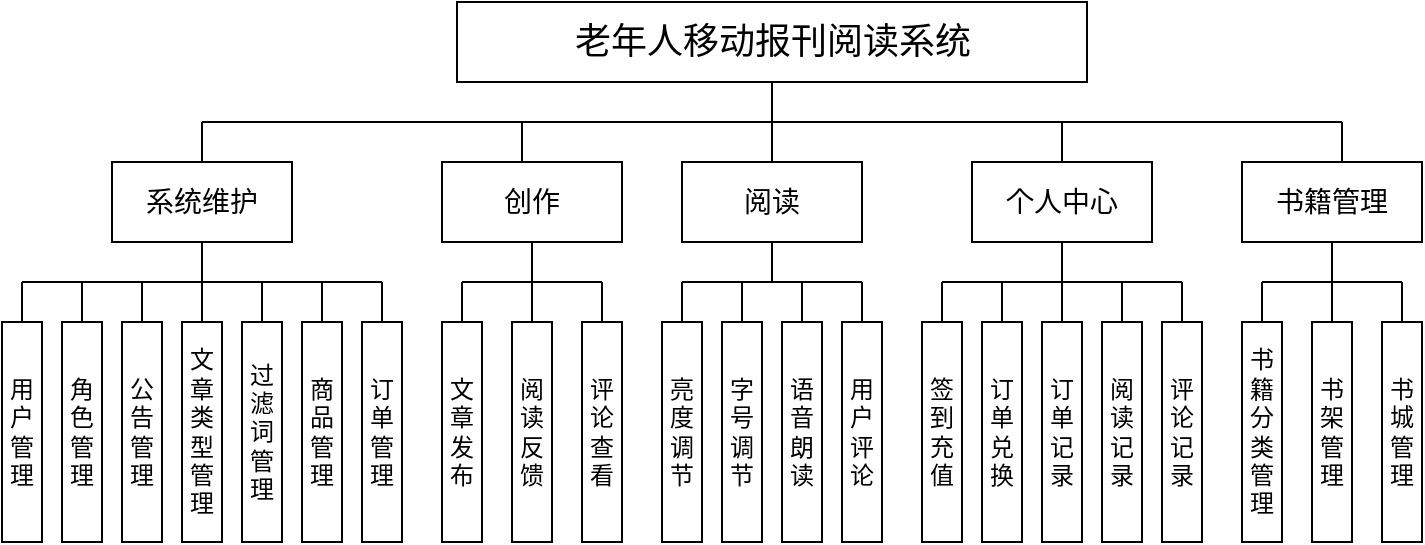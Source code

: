 <mxfile version="21.3.7" type="github">
  <diagram name="第 1 页" id="3pJTl-wVdFkQ0Z-NIJgN">
    <mxGraphModel dx="1290" dy="541" grid="1" gridSize="10" guides="1" tooltips="1" connect="1" arrows="1" fold="1" page="1" pageScale="1" pageWidth="827" pageHeight="1169" math="0" shadow="0">
      <root>
        <mxCell id="0" />
        <mxCell id="1" parent="0" />
        <mxCell id="S0FTpw_uSd9iY-oGFjCn-1" value="&lt;font style=&quot;font-size: 18px;&quot;&gt;老年人移动报刊阅读系统&lt;/font&gt;" style="rounded=0;whiteSpace=wrap;html=1;" parent="1" vertex="1">
          <mxGeometry x="317.5" y="70" width="315" height="40" as="geometry" />
        </mxCell>
        <mxCell id="S0FTpw_uSd9iY-oGFjCn-3" value="&lt;font style=&quot;font-size: 14px;&quot;&gt;系统维护&lt;/font&gt;" style="rounded=0;whiteSpace=wrap;html=1;" parent="1" vertex="1">
          <mxGeometry x="145" y="150" width="90" height="40" as="geometry" />
        </mxCell>
        <mxCell id="S0FTpw_uSd9iY-oGFjCn-6" value="&lt;font style=&quot;font-size: 14px;&quot;&gt;创作&lt;/font&gt;" style="rounded=0;whiteSpace=wrap;html=1;" parent="1" vertex="1">
          <mxGeometry x="310" y="150" width="90" height="40" as="geometry" />
        </mxCell>
        <mxCell id="S0FTpw_uSd9iY-oGFjCn-7" value="&lt;font style=&quot;font-size: 14px;&quot;&gt;阅读&lt;/font&gt;" style="rounded=0;whiteSpace=wrap;html=1;" parent="1" vertex="1">
          <mxGeometry x="430" y="150" width="90" height="40" as="geometry" />
        </mxCell>
        <mxCell id="S0FTpw_uSd9iY-oGFjCn-8" value="&lt;font style=&quot;font-size: 14px;&quot;&gt;个人中心&lt;/font&gt;" style="rounded=0;whiteSpace=wrap;html=1;" parent="1" vertex="1">
          <mxGeometry x="575" y="150" width="90" height="40" as="geometry" />
        </mxCell>
        <mxCell id="S0FTpw_uSd9iY-oGFjCn-9" value="" style="endArrow=none;html=1;rounded=0;" parent="1" edge="1">
          <mxGeometry width="50" height="50" relative="1" as="geometry">
            <mxPoint x="190" y="130" as="sourcePoint" />
            <mxPoint x="760" y="130" as="targetPoint" />
          </mxGeometry>
        </mxCell>
        <mxCell id="S0FTpw_uSd9iY-oGFjCn-10" value="" style="endArrow=none;html=1;rounded=0;entryX=0.5;entryY=1;entryDx=0;entryDy=0;" parent="1" target="S0FTpw_uSd9iY-oGFjCn-1" edge="1">
          <mxGeometry width="50" height="50" relative="1" as="geometry">
            <mxPoint x="475" y="130" as="sourcePoint" />
            <mxPoint x="440" y="260" as="targetPoint" />
          </mxGeometry>
        </mxCell>
        <mxCell id="S0FTpw_uSd9iY-oGFjCn-11" value="" style="endArrow=none;html=1;rounded=0;exitX=0.5;exitY=0;exitDx=0;exitDy=0;" parent="1" source="S0FTpw_uSd9iY-oGFjCn-3" edge="1">
          <mxGeometry width="50" height="50" relative="1" as="geometry">
            <mxPoint x="390" y="310" as="sourcePoint" />
            <mxPoint x="190" y="130" as="targetPoint" />
          </mxGeometry>
        </mxCell>
        <mxCell id="S0FTpw_uSd9iY-oGFjCn-13" value="" style="endArrow=none;html=1;rounded=0;" parent="1" edge="1">
          <mxGeometry width="50" height="50" relative="1" as="geometry">
            <mxPoint x="350" y="150" as="sourcePoint" />
            <mxPoint x="350" y="130" as="targetPoint" />
          </mxGeometry>
        </mxCell>
        <mxCell id="S0FTpw_uSd9iY-oGFjCn-15" value="" style="endArrow=none;html=1;rounded=0;exitX=0.5;exitY=0;exitDx=0;exitDy=0;" parent="1" edge="1" source="S0FTpw_uSd9iY-oGFjCn-8">
          <mxGeometry width="50" height="50" relative="1" as="geometry">
            <mxPoint x="600" y="150" as="sourcePoint" />
            <mxPoint x="620" y="130" as="targetPoint" />
          </mxGeometry>
        </mxCell>
        <mxCell id="S0FTpw_uSd9iY-oGFjCn-25" value="" style="endArrow=none;html=1;rounded=0;entryX=0.5;entryY=1;entryDx=0;entryDy=0;" parent="1" target="S0FTpw_uSd9iY-oGFjCn-3" edge="1">
          <mxGeometry width="50" height="50" relative="1" as="geometry">
            <mxPoint x="190" y="210" as="sourcePoint" />
            <mxPoint x="440" y="260" as="targetPoint" />
          </mxGeometry>
        </mxCell>
        <mxCell id="S0FTpw_uSd9iY-oGFjCn-17" value="用户管理" style="rounded=0;whiteSpace=wrap;html=1;container=0;" parent="1" vertex="1">
          <mxGeometry x="90" y="230" width="20" height="110" as="geometry" />
        </mxCell>
        <mxCell id="S0FTpw_uSd9iY-oGFjCn-18" value="角色管理" style="rounded=0;whiteSpace=wrap;html=1;container=0;" parent="1" vertex="1">
          <mxGeometry x="120" y="230" width="20" height="110" as="geometry" />
        </mxCell>
        <mxCell id="S0FTpw_uSd9iY-oGFjCn-19" value="公告管理" style="rounded=0;whiteSpace=wrap;html=1;container=0;" parent="1" vertex="1">
          <mxGeometry x="150" y="230" width="20" height="110" as="geometry" />
        </mxCell>
        <mxCell id="S0FTpw_uSd9iY-oGFjCn-20" value="文章类型管理" style="rounded=0;whiteSpace=wrap;html=1;container=0;" parent="1" vertex="1">
          <mxGeometry x="180" y="230" width="20" height="110" as="geometry" />
        </mxCell>
        <mxCell id="S0FTpw_uSd9iY-oGFjCn-21" value="过滤词管理" style="rounded=0;whiteSpace=wrap;html=1;container=0;" parent="1" vertex="1">
          <mxGeometry x="210" y="230" width="20" height="110" as="geometry" />
        </mxCell>
        <mxCell id="S0FTpw_uSd9iY-oGFjCn-22" value="商品管理" style="rounded=0;whiteSpace=wrap;html=1;container=0;" parent="1" vertex="1">
          <mxGeometry x="240" y="230" width="20" height="110" as="geometry" />
        </mxCell>
        <mxCell id="S0FTpw_uSd9iY-oGFjCn-23" value="订单管理" style="rounded=0;whiteSpace=wrap;html=1;container=0;" parent="1" vertex="1">
          <mxGeometry x="270" y="230" width="20" height="110" as="geometry" />
        </mxCell>
        <mxCell id="S0FTpw_uSd9iY-oGFjCn-29" value="" style="endArrow=none;html=1;rounded=0;" parent="1" edge="1">
          <mxGeometry width="50" height="50" relative="1" as="geometry">
            <mxPoint x="100" y="210" as="sourcePoint" />
            <mxPoint x="280" y="210" as="targetPoint" />
          </mxGeometry>
        </mxCell>
        <mxCell id="S0FTpw_uSd9iY-oGFjCn-30" value="" style="endArrow=none;html=1;rounded=0;exitX=0.5;exitY=0;exitDx=0;exitDy=0;" parent="1" source="S0FTpw_uSd9iY-oGFjCn-17" edge="1">
          <mxGeometry width="50" height="50" relative="1" as="geometry">
            <mxPoint x="390" y="310" as="sourcePoint" />
            <mxPoint x="100" y="210" as="targetPoint" />
          </mxGeometry>
        </mxCell>
        <mxCell id="S0FTpw_uSd9iY-oGFjCn-31" value="" style="endArrow=none;html=1;rounded=0;exitX=0.5;exitY=0;exitDx=0;exitDy=0;" parent="1" source="S0FTpw_uSd9iY-oGFjCn-18" edge="1">
          <mxGeometry width="50" height="50" relative="1" as="geometry">
            <mxPoint x="390" y="310" as="sourcePoint" />
            <mxPoint x="130" y="210" as="targetPoint" />
          </mxGeometry>
        </mxCell>
        <mxCell id="S0FTpw_uSd9iY-oGFjCn-32" value="" style="endArrow=none;html=1;rounded=0;exitX=0.5;exitY=0;exitDx=0;exitDy=0;" parent="1" source="S0FTpw_uSd9iY-oGFjCn-19" edge="1">
          <mxGeometry width="50" height="50" relative="1" as="geometry">
            <mxPoint x="390" y="310" as="sourcePoint" />
            <mxPoint x="160" y="210" as="targetPoint" />
          </mxGeometry>
        </mxCell>
        <mxCell id="S0FTpw_uSd9iY-oGFjCn-33" value="" style="endArrow=none;html=1;rounded=0;exitX=0.5;exitY=0;exitDx=0;exitDy=0;" parent="1" source="S0FTpw_uSd9iY-oGFjCn-20" edge="1">
          <mxGeometry width="50" height="50" relative="1" as="geometry">
            <mxPoint x="390" y="310" as="sourcePoint" />
            <mxPoint x="190" y="210" as="targetPoint" />
          </mxGeometry>
        </mxCell>
        <mxCell id="S0FTpw_uSd9iY-oGFjCn-34" value="" style="endArrow=none;html=1;rounded=0;exitX=0.5;exitY=0;exitDx=0;exitDy=0;" parent="1" source="S0FTpw_uSd9iY-oGFjCn-21" edge="1">
          <mxGeometry width="50" height="50" relative="1" as="geometry">
            <mxPoint x="390" y="310" as="sourcePoint" />
            <mxPoint x="220" y="210" as="targetPoint" />
          </mxGeometry>
        </mxCell>
        <mxCell id="S0FTpw_uSd9iY-oGFjCn-35" value="" style="endArrow=none;html=1;rounded=0;exitX=0.5;exitY=0;exitDx=0;exitDy=0;" parent="1" source="S0FTpw_uSd9iY-oGFjCn-22" edge="1">
          <mxGeometry width="50" height="50" relative="1" as="geometry">
            <mxPoint x="390" y="310" as="sourcePoint" />
            <mxPoint x="250" y="210" as="targetPoint" />
          </mxGeometry>
        </mxCell>
        <mxCell id="S0FTpw_uSd9iY-oGFjCn-36" value="" style="endArrow=none;html=1;rounded=0;exitX=0.5;exitY=0;exitDx=0;exitDy=0;" parent="1" source="S0FTpw_uSd9iY-oGFjCn-23" edge="1">
          <mxGeometry width="50" height="50" relative="1" as="geometry">
            <mxPoint x="390" y="310" as="sourcePoint" />
            <mxPoint x="280" y="210" as="targetPoint" />
          </mxGeometry>
        </mxCell>
        <mxCell id="S0FTpw_uSd9iY-oGFjCn-37" value="文章发布" style="rounded=0;whiteSpace=wrap;html=1;container=0;" parent="1" vertex="1">
          <mxGeometry x="310" y="230" width="20" height="110" as="geometry" />
        </mxCell>
        <mxCell id="S0FTpw_uSd9iY-oGFjCn-38" value="阅读反馈" style="rounded=0;whiteSpace=wrap;html=1;container=0;" parent="1" vertex="1">
          <mxGeometry x="345" y="230" width="20" height="110" as="geometry" />
        </mxCell>
        <mxCell id="S0FTpw_uSd9iY-oGFjCn-40" value="评论查看" style="rounded=0;whiteSpace=wrap;html=1;container=0;" parent="1" vertex="1">
          <mxGeometry x="380" y="230" width="20" height="110" as="geometry" />
        </mxCell>
        <mxCell id="S0FTpw_uSd9iY-oGFjCn-41" value="亮度调节" style="rounded=0;whiteSpace=wrap;html=1;container=0;" parent="1" vertex="1">
          <mxGeometry x="420" y="230" width="20" height="110" as="geometry" />
        </mxCell>
        <mxCell id="S0FTpw_uSd9iY-oGFjCn-42" value="字号调节" style="rounded=0;whiteSpace=wrap;html=1;container=0;" parent="1" vertex="1">
          <mxGeometry x="450" y="230" width="20" height="110" as="geometry" />
        </mxCell>
        <mxCell id="S0FTpw_uSd9iY-oGFjCn-43" value="语音朗读" style="rounded=0;whiteSpace=wrap;html=1;container=0;" parent="1" vertex="1">
          <mxGeometry x="480" y="230" width="20" height="110" as="geometry" />
        </mxCell>
        <mxCell id="S0FTpw_uSd9iY-oGFjCn-44" value="用户评论" style="rounded=0;whiteSpace=wrap;html=1;container=0;" parent="1" vertex="1">
          <mxGeometry x="510" y="230" width="20" height="110" as="geometry" />
        </mxCell>
        <mxCell id="S0FTpw_uSd9iY-oGFjCn-47" value="" style="endArrow=none;html=1;rounded=0;" parent="1" edge="1">
          <mxGeometry width="50" height="50" relative="1" as="geometry">
            <mxPoint x="320" y="210" as="sourcePoint" />
            <mxPoint x="390" y="210" as="targetPoint" />
          </mxGeometry>
        </mxCell>
        <mxCell id="S0FTpw_uSd9iY-oGFjCn-48" value="" style="endArrow=none;html=1;rounded=0;entryX=0.5;entryY=1;entryDx=0;entryDy=0;" parent="1" target="S0FTpw_uSd9iY-oGFjCn-6" edge="1">
          <mxGeometry width="50" height="50" relative="1" as="geometry">
            <mxPoint x="355" y="210" as="sourcePoint" />
            <mxPoint x="440" y="260" as="targetPoint" />
          </mxGeometry>
        </mxCell>
        <mxCell id="S0FTpw_uSd9iY-oGFjCn-49" value="" style="endArrow=none;html=1;rounded=0;exitX=0.5;exitY=0;exitDx=0;exitDy=0;" parent="1" source="S0FTpw_uSd9iY-oGFjCn-37" edge="1">
          <mxGeometry width="50" height="50" relative="1" as="geometry">
            <mxPoint x="390" y="310" as="sourcePoint" />
            <mxPoint x="320" y="210" as="targetPoint" />
          </mxGeometry>
        </mxCell>
        <mxCell id="S0FTpw_uSd9iY-oGFjCn-50" value="" style="endArrow=none;html=1;rounded=0;exitX=0.5;exitY=0;exitDx=0;exitDy=0;" parent="1" source="S0FTpw_uSd9iY-oGFjCn-38" edge="1">
          <mxGeometry width="50" height="50" relative="1" as="geometry">
            <mxPoint x="390" y="310" as="sourcePoint" />
            <mxPoint x="355" y="210" as="targetPoint" />
          </mxGeometry>
        </mxCell>
        <mxCell id="S0FTpw_uSd9iY-oGFjCn-51" value="" style="endArrow=none;html=1;rounded=0;" parent="1" edge="1">
          <mxGeometry width="50" height="50" relative="1" as="geometry">
            <mxPoint x="390" y="230" as="sourcePoint" />
            <mxPoint x="390" y="210" as="targetPoint" />
          </mxGeometry>
        </mxCell>
        <mxCell id="S0FTpw_uSd9iY-oGFjCn-52" value="" style="endArrow=none;html=1;rounded=0;" parent="1" edge="1">
          <mxGeometry width="50" height="50" relative="1" as="geometry">
            <mxPoint x="430" y="210" as="sourcePoint" />
            <mxPoint x="520" y="210" as="targetPoint" />
          </mxGeometry>
        </mxCell>
        <mxCell id="S0FTpw_uSd9iY-oGFjCn-53" value="" style="endArrow=none;html=1;rounded=0;entryX=0.5;entryY=1;entryDx=0;entryDy=0;" parent="1" target="S0FTpw_uSd9iY-oGFjCn-7" edge="1">
          <mxGeometry width="50" height="50" relative="1" as="geometry">
            <mxPoint x="475" y="210" as="sourcePoint" />
            <mxPoint x="510" y="380" as="targetPoint" />
          </mxGeometry>
        </mxCell>
        <mxCell id="S0FTpw_uSd9iY-oGFjCn-54" value="" style="endArrow=none;html=1;rounded=0;exitX=0.5;exitY=0;exitDx=0;exitDy=0;" parent="1" source="S0FTpw_uSd9iY-oGFjCn-41" edge="1">
          <mxGeometry width="50" height="50" relative="1" as="geometry">
            <mxPoint x="390" y="310" as="sourcePoint" />
            <mxPoint x="430" y="210" as="targetPoint" />
          </mxGeometry>
        </mxCell>
        <mxCell id="S0FTpw_uSd9iY-oGFjCn-55" value="" style="endArrow=none;html=1;rounded=0;exitX=0.5;exitY=0;exitDx=0;exitDy=0;" parent="1" source="S0FTpw_uSd9iY-oGFjCn-42" edge="1">
          <mxGeometry width="50" height="50" relative="1" as="geometry">
            <mxPoint x="390" y="310" as="sourcePoint" />
            <mxPoint x="460" y="210" as="targetPoint" />
          </mxGeometry>
        </mxCell>
        <mxCell id="S0FTpw_uSd9iY-oGFjCn-56" value="" style="endArrow=none;html=1;rounded=0;exitX=0.5;exitY=0;exitDx=0;exitDy=0;" parent="1" source="S0FTpw_uSd9iY-oGFjCn-43" edge="1">
          <mxGeometry width="50" height="50" relative="1" as="geometry">
            <mxPoint x="390" y="310" as="sourcePoint" />
            <mxPoint x="490" y="210" as="targetPoint" />
          </mxGeometry>
        </mxCell>
        <mxCell id="S0FTpw_uSd9iY-oGFjCn-57" value="" style="endArrow=none;html=1;rounded=0;exitX=0.5;exitY=0;exitDx=0;exitDy=0;" parent="1" source="S0FTpw_uSd9iY-oGFjCn-44" edge="1">
          <mxGeometry width="50" height="50" relative="1" as="geometry">
            <mxPoint x="390" y="310" as="sourcePoint" />
            <mxPoint x="520" y="210" as="targetPoint" />
          </mxGeometry>
        </mxCell>
        <mxCell id="S0FTpw_uSd9iY-oGFjCn-58" value="签到充值" style="rounded=0;whiteSpace=wrap;html=1;container=0;" parent="1" vertex="1">
          <mxGeometry x="550" y="230" width="20" height="110" as="geometry" />
        </mxCell>
        <mxCell id="S0FTpw_uSd9iY-oGFjCn-59" value="订单兑换" style="rounded=0;whiteSpace=wrap;html=1;container=0;" parent="1" vertex="1">
          <mxGeometry x="580" y="230" width="20" height="110" as="geometry" />
        </mxCell>
        <mxCell id="S0FTpw_uSd9iY-oGFjCn-60" value="订单记录" style="rounded=0;whiteSpace=wrap;html=1;container=0;" parent="1" vertex="1">
          <mxGeometry x="610" y="230" width="20" height="110" as="geometry" />
        </mxCell>
        <mxCell id="S0FTpw_uSd9iY-oGFjCn-61" value="阅读记录" style="rounded=0;whiteSpace=wrap;html=1;container=0;" parent="1" vertex="1">
          <mxGeometry x="640" y="230" width="20" height="110" as="geometry" />
        </mxCell>
        <mxCell id="S0FTpw_uSd9iY-oGFjCn-62" value="评论记录" style="rounded=0;whiteSpace=wrap;html=1;container=0;" parent="1" vertex="1">
          <mxGeometry x="670" y="230" width="20" height="110" as="geometry" />
        </mxCell>
        <mxCell id="S0FTpw_uSd9iY-oGFjCn-63" value="" style="endArrow=none;html=1;rounded=0;" parent="1" edge="1">
          <mxGeometry width="50" height="50" relative="1" as="geometry">
            <mxPoint x="680" y="210" as="sourcePoint" />
            <mxPoint x="560" y="210" as="targetPoint" />
          </mxGeometry>
        </mxCell>
        <mxCell id="S0FTpw_uSd9iY-oGFjCn-64" value="" style="endArrow=none;html=1;rounded=0;entryX=0.5;entryY=1;entryDx=0;entryDy=0;" parent="1" target="S0FTpw_uSd9iY-oGFjCn-8" edge="1">
          <mxGeometry width="50" height="50" relative="1" as="geometry">
            <mxPoint x="620" y="210" as="sourcePoint" />
            <mxPoint x="440" y="260" as="targetPoint" />
          </mxGeometry>
        </mxCell>
        <mxCell id="S0FTpw_uSd9iY-oGFjCn-65" value="" style="endArrow=none;html=1;rounded=0;exitX=0.5;exitY=0;exitDx=0;exitDy=0;" parent="1" source="S0FTpw_uSd9iY-oGFjCn-58" edge="1">
          <mxGeometry width="50" height="50" relative="1" as="geometry">
            <mxPoint x="390" y="310" as="sourcePoint" />
            <mxPoint x="560" y="210" as="targetPoint" />
          </mxGeometry>
        </mxCell>
        <mxCell id="S0FTpw_uSd9iY-oGFjCn-66" value="" style="endArrow=none;html=1;rounded=0;exitX=0.5;exitY=0;exitDx=0;exitDy=0;" parent="1" source="S0FTpw_uSd9iY-oGFjCn-59" edge="1">
          <mxGeometry width="50" height="50" relative="1" as="geometry">
            <mxPoint x="390" y="310" as="sourcePoint" />
            <mxPoint x="590" y="210" as="targetPoint" />
          </mxGeometry>
        </mxCell>
        <mxCell id="S0FTpw_uSd9iY-oGFjCn-67" value="" style="endArrow=none;html=1;rounded=0;exitX=0.5;exitY=0;exitDx=0;exitDy=0;" parent="1" source="S0FTpw_uSd9iY-oGFjCn-60" edge="1">
          <mxGeometry width="50" height="50" relative="1" as="geometry">
            <mxPoint x="390" y="310" as="sourcePoint" />
            <mxPoint x="620" y="210" as="targetPoint" />
          </mxGeometry>
        </mxCell>
        <mxCell id="S0FTpw_uSd9iY-oGFjCn-68" value="" style="endArrow=none;html=1;rounded=0;exitX=0.5;exitY=0;exitDx=0;exitDy=0;" parent="1" source="S0FTpw_uSd9iY-oGFjCn-61" edge="1">
          <mxGeometry width="50" height="50" relative="1" as="geometry">
            <mxPoint x="390" y="310" as="sourcePoint" />
            <mxPoint x="650" y="210" as="targetPoint" />
          </mxGeometry>
        </mxCell>
        <mxCell id="S0FTpw_uSd9iY-oGFjCn-69" value="" style="endArrow=none;html=1;rounded=0;exitX=0.5;exitY=0;exitDx=0;exitDy=0;" parent="1" source="S0FTpw_uSd9iY-oGFjCn-62" edge="1">
          <mxGeometry width="50" height="50" relative="1" as="geometry">
            <mxPoint x="390" y="310" as="sourcePoint" />
            <mxPoint x="680" y="210" as="targetPoint" />
          </mxGeometry>
        </mxCell>
        <mxCell id="JBfa8Zk6zCEZMryhafu--1" value="&lt;font style=&quot;font-size: 14px;&quot;&gt;书籍管理&lt;/font&gt;" style="rounded=0;whiteSpace=wrap;html=1;" vertex="1" parent="1">
          <mxGeometry x="710" y="150" width="90" height="40" as="geometry" />
        </mxCell>
        <mxCell id="JBfa8Zk6zCEZMryhafu--2" value="" style="endArrow=none;html=1;rounded=0;" edge="1" parent="1">
          <mxGeometry width="50" height="50" relative="1" as="geometry">
            <mxPoint x="760" y="130" as="sourcePoint" />
            <mxPoint x="760" y="150" as="targetPoint" />
          </mxGeometry>
        </mxCell>
        <mxCell id="JBfa8Zk6zCEZMryhafu--3" value="书籍分类管理" style="rounded=0;whiteSpace=wrap;html=1;container=0;" vertex="1" parent="1">
          <mxGeometry x="710" y="230" width="20" height="110" as="geometry" />
        </mxCell>
        <mxCell id="JBfa8Zk6zCEZMryhafu--4" value="书架管理" style="rounded=0;whiteSpace=wrap;html=1;container=0;" vertex="1" parent="1">
          <mxGeometry x="745" y="230" width="20" height="110" as="geometry" />
        </mxCell>
        <mxCell id="JBfa8Zk6zCEZMryhafu--5" value="书城管理" style="rounded=0;whiteSpace=wrap;html=1;container=0;" vertex="1" parent="1">
          <mxGeometry x="780" y="230" width="20" height="110" as="geometry" />
        </mxCell>
        <mxCell id="JBfa8Zk6zCEZMryhafu--8" value="" style="endArrow=none;html=1;rounded=0;" edge="1" parent="1">
          <mxGeometry width="50" height="50" relative="1" as="geometry">
            <mxPoint x="790" y="210" as="sourcePoint" />
            <mxPoint x="720" y="210" as="targetPoint" />
          </mxGeometry>
        </mxCell>
        <mxCell id="JBfa8Zk6zCEZMryhafu--9" value="" style="endArrow=none;html=1;rounded=0;entryX=0.5;entryY=1;entryDx=0;entryDy=0;" edge="1" parent="1" target="JBfa8Zk6zCEZMryhafu--1">
          <mxGeometry width="50" height="50" relative="1" as="geometry">
            <mxPoint x="755" y="220" as="sourcePoint" />
            <mxPoint x="764" y="190" as="targetPoint" />
          </mxGeometry>
        </mxCell>
        <mxCell id="JBfa8Zk6zCEZMryhafu--10" value="" style="endArrow=none;html=1;rounded=0;exitX=0.5;exitY=0;exitDx=0;exitDy=0;" edge="1" parent="1" source="JBfa8Zk6zCEZMryhafu--3">
          <mxGeometry width="50" height="50" relative="1" as="geometry">
            <mxPoint x="390" y="310" as="sourcePoint" />
            <mxPoint x="720" y="210" as="targetPoint" />
          </mxGeometry>
        </mxCell>
        <mxCell id="JBfa8Zk6zCEZMryhafu--11" value="" style="endArrow=none;html=1;rounded=0;exitX=0.5;exitY=0;exitDx=0;exitDy=0;" edge="1" parent="1" source="JBfa8Zk6zCEZMryhafu--4">
          <mxGeometry width="50" height="50" relative="1" as="geometry">
            <mxPoint x="390" y="310" as="sourcePoint" />
            <mxPoint x="755" y="210" as="targetPoint" />
          </mxGeometry>
        </mxCell>
        <mxCell id="JBfa8Zk6zCEZMryhafu--12" value="" style="endArrow=none;html=1;rounded=0;exitX=0.5;exitY=0;exitDx=0;exitDy=0;" edge="1" parent="1" source="JBfa8Zk6zCEZMryhafu--5">
          <mxGeometry width="50" height="50" relative="1" as="geometry">
            <mxPoint x="390" y="310" as="sourcePoint" />
            <mxPoint x="790" y="210" as="targetPoint" />
          </mxGeometry>
        </mxCell>
        <mxCell id="JBfa8Zk6zCEZMryhafu--18" value="" style="endArrow=none;html=1;rounded=0;exitX=0.5;exitY=0;exitDx=0;exitDy=0;" edge="1" parent="1" source="S0FTpw_uSd9iY-oGFjCn-7">
          <mxGeometry width="50" height="50" relative="1" as="geometry">
            <mxPoint x="450" y="310" as="sourcePoint" />
            <mxPoint x="475" y="130" as="targetPoint" />
          </mxGeometry>
        </mxCell>
      </root>
    </mxGraphModel>
  </diagram>
</mxfile>
